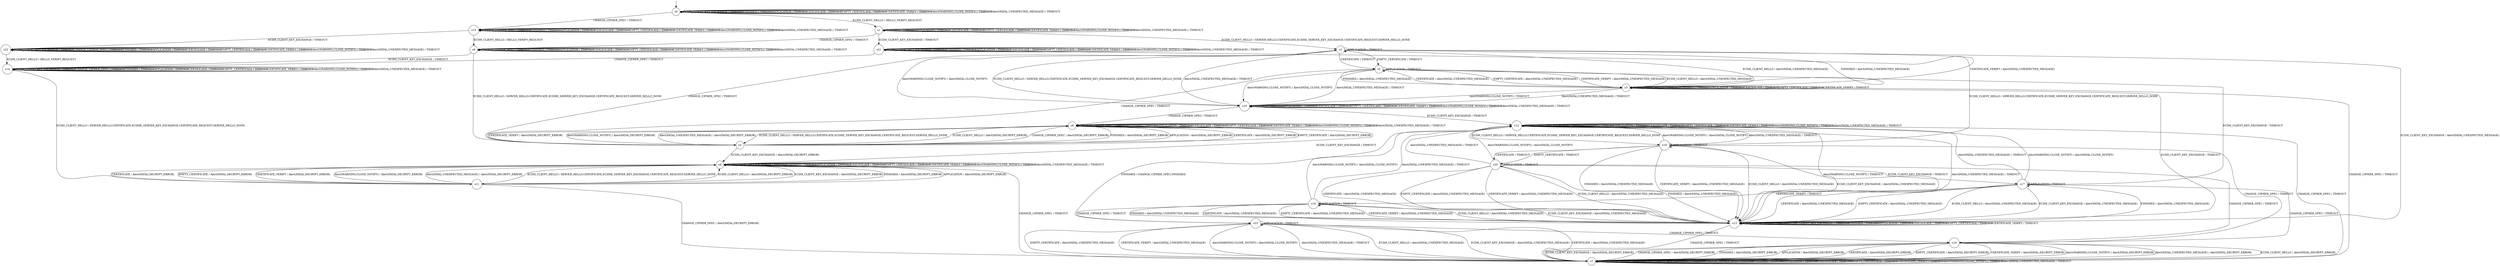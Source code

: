 digraph g {

	s0 [shape="circle" label="s0"];
	s1 [shape="circle" label="s1"];
	s2 [shape="circle" label="s2"];
	s3 [shape="circle" label="s3"];
	s4 [shape="circle" label="s4"];
	s5 [shape="circle" label="s5"];
	s6 [shape="circle" label="s6"];
	s7 [shape="circle" label="s7"];
	s8 [shape="circle" label="s8"];
	s9 [shape="circle" label="s9"];
	s10 [shape="circle" label="s10"];
	s11 [shape="circle" label="s11"];
	s12 [shape="circle" label="s12"];
	s13 [shape="circle" label="s13"];
	s14 [shape="circle" label="s14"];
	s15 [shape="circle" label="s15"];
	s16 [shape="circle" label="s16"];
	s17 [shape="circle" label="s17"];
	s18 [shape="circle" label="s18"];
	s19 [shape="circle" label="s19"];
	s20 [shape="circle" label="s20"];
	s21 [shape="circle" label="s21"];
	s22 [shape="circle" label="s22"];
	s23 [shape="circle" label="s23"];
	s0 -> s1 [label="ECDH_CLIENT_HELLO / HELLO_VERIFY_REQUEST"];
	s0 -> s0 [label="ECDH_CLIENT_KEY_EXCHANGE / TIMEOUT"];
	s0 -> s15 [label="CHANGE_CIPHER_SPEC / TIMEOUT"];
	s0 -> s0 [label="FINISHED / TIMEOUT"];
	s0 -> s0 [label="APPLICATION / TIMEOUT"];
	s0 -> s0 [label="CERTIFICATE / TIMEOUT"];
	s0 -> s0 [label="EMPTY_CERTIFICATE / TIMEOUT"];
	s0 -> s0 [label="CERTIFICATE_VERIFY / TIMEOUT"];
	s0 -> s0 [label="Alert(WARNING,CLOSE_NOTIFY) / TIMEOUT"];
	s0 -> s0 [label="Alert(FATAL,UNEXPECTED_MESSAGE) / TIMEOUT"];
	s1 -> s2 [label="ECDH_CLIENT_HELLO / SERVER_HELLO,CERTIFICATE,ECDHE_SERVER_KEY_EXCHANGE,CERTIFICATE_REQUEST,SERVER_HELLO_DONE"];
	s1 -> s21 [label="ECDH_CLIENT_KEY_EXCHANGE / TIMEOUT"];
	s1 -> s6 [label="CHANGE_CIPHER_SPEC / TIMEOUT"];
	s1 -> s1 [label="FINISHED / TIMEOUT"];
	s1 -> s1 [label="APPLICATION / TIMEOUT"];
	s1 -> s1 [label="CERTIFICATE / TIMEOUT"];
	s1 -> s1 [label="EMPTY_CERTIFICATE / TIMEOUT"];
	s1 -> s1 [label="CERTIFICATE_VERIFY / TIMEOUT"];
	s1 -> s1 [label="Alert(WARNING,CLOSE_NOTIFY) / TIMEOUT"];
	s1 -> s1 [label="Alert(FATAL,UNEXPECTED_MESSAGE) / TIMEOUT"];
	s2 -> s3 [label="ECDH_CLIENT_HELLO / Alert(FATAL,UNEXPECTED_MESSAGE)"];
	s2 -> s13 [label="ECDH_CLIENT_KEY_EXCHANGE / Alert(FATAL,UNEXPECTED_MESSAGE)"];
	s2 -> s4 [label="CHANGE_CIPHER_SPEC / TIMEOUT"];
	s2 -> s3 [label="FINISHED / Alert(FATAL,UNEXPECTED_MESSAGE)"];
	s2 -> s2 [label="APPLICATION / TIMEOUT"];
	s2 -> s5 [label="CERTIFICATE / TIMEOUT"];
	s2 -> s5 [label="EMPTY_CERTIFICATE / TIMEOUT"];
	s2 -> s3 [label="CERTIFICATE_VERIFY / Alert(FATAL,UNEXPECTED_MESSAGE)"];
	s2 -> s10 [label="Alert(WARNING,CLOSE_NOTIFY) / Alert(FATAL,CLOSE_NOTIFY)"];
	s2 -> s10 [label="Alert(FATAL,UNEXPECTED_MESSAGE) / TIMEOUT"];
	s3 -> s3 [label="ECDH_CLIENT_HELLO / TIMEOUT"];
	s3 -> s13 [label="ECDH_CLIENT_KEY_EXCHANGE / TIMEOUT"];
	s3 -> s7 [label="CHANGE_CIPHER_SPEC / TIMEOUT"];
	s3 -> s3 [label="FINISHED / TIMEOUT"];
	s3 -> s3 [label="APPLICATION / TIMEOUT"];
	s3 -> s3 [label="CERTIFICATE / TIMEOUT"];
	s3 -> s3 [label="EMPTY_CERTIFICATE / TIMEOUT"];
	s3 -> s3 [label="CERTIFICATE_VERIFY / TIMEOUT"];
	s3 -> s10 [label="Alert(WARNING,CLOSE_NOTIFY) / TIMEOUT"];
	s3 -> s10 [label="Alert(FATAL,UNEXPECTED_MESSAGE) / TIMEOUT"];
	s4 -> s8 [label="ECDH_CLIENT_HELLO / Alert(FATAL,DECRYPT_ERROR)"];
	s4 -> s9 [label="ECDH_CLIENT_KEY_EXCHANGE / Alert(FATAL,DECRYPT_ERROR)"];
	s4 -> s8 [label="CHANGE_CIPHER_SPEC / Alert(FATAL,DECRYPT_ERROR)"];
	s4 -> s8 [label="FINISHED / Alert(FATAL,DECRYPT_ERROR)"];
	s4 -> s8 [label="APPLICATION / Alert(FATAL,DECRYPT_ERROR)"];
	s4 -> s8 [label="CERTIFICATE / Alert(FATAL,DECRYPT_ERROR)"];
	s4 -> s8 [label="EMPTY_CERTIFICATE / Alert(FATAL,DECRYPT_ERROR)"];
	s4 -> s8 [label="CERTIFICATE_VERIFY / Alert(FATAL,DECRYPT_ERROR)"];
	s4 -> s8 [label="Alert(WARNING,CLOSE_NOTIFY) / Alert(FATAL,DECRYPT_ERROR)"];
	s4 -> s8 [label="Alert(FATAL,UNEXPECTED_MESSAGE) / Alert(FATAL,DECRYPT_ERROR)"];
	s5 -> s3 [label="ECDH_CLIENT_HELLO / Alert(FATAL,UNEXPECTED_MESSAGE)"];
	s5 -> s17 [label="ECDH_CLIENT_KEY_EXCHANGE / TIMEOUT"];
	s5 -> s4 [label="CHANGE_CIPHER_SPEC / TIMEOUT"];
	s5 -> s3 [label="FINISHED / Alert(FATAL,UNEXPECTED_MESSAGE)"];
	s5 -> s5 [label="APPLICATION / TIMEOUT"];
	s5 -> s3 [label="CERTIFICATE / Alert(FATAL,UNEXPECTED_MESSAGE)"];
	s5 -> s3 [label="EMPTY_CERTIFICATE / Alert(FATAL,UNEXPECTED_MESSAGE)"];
	s5 -> s3 [label="CERTIFICATE_VERIFY / Alert(FATAL,UNEXPECTED_MESSAGE)"];
	s5 -> s10 [label="Alert(WARNING,CLOSE_NOTIFY) / Alert(FATAL,CLOSE_NOTIFY)"];
	s5 -> s10 [label="Alert(FATAL,UNEXPECTED_MESSAGE) / TIMEOUT"];
	s6 -> s4 [label="ECDH_CLIENT_HELLO / SERVER_HELLO,CERTIFICATE,ECDHE_SERVER_KEY_EXCHANGE,CERTIFICATE_REQUEST,SERVER_HELLO_DONE"];
	s6 -> s14 [label="ECDH_CLIENT_KEY_EXCHANGE / TIMEOUT"];
	s6 -> s6 [label="CHANGE_CIPHER_SPEC / TIMEOUT"];
	s6 -> s6 [label="FINISHED / TIMEOUT"];
	s6 -> s6 [label="APPLICATION / TIMEOUT"];
	s6 -> s6 [label="CERTIFICATE / TIMEOUT"];
	s6 -> s6 [label="EMPTY_CERTIFICATE / TIMEOUT"];
	s6 -> s6 [label="CERTIFICATE_VERIFY / TIMEOUT"];
	s6 -> s6 [label="Alert(WARNING,CLOSE_NOTIFY) / TIMEOUT"];
	s6 -> s6 [label="Alert(FATAL,UNEXPECTED_MESSAGE) / TIMEOUT"];
	s7 -> s7 [label="ECDH_CLIENT_HELLO / TIMEOUT"];
	s7 -> s7 [label="ECDH_CLIENT_KEY_EXCHANGE / TIMEOUT"];
	s7 -> s7 [label="CHANGE_CIPHER_SPEC / TIMEOUT"];
	s7 -> s7 [label="FINISHED / TIMEOUT"];
	s7 -> s7 [label="APPLICATION / TIMEOUT"];
	s7 -> s7 [label="CERTIFICATE / TIMEOUT"];
	s7 -> s7 [label="EMPTY_CERTIFICATE / TIMEOUT"];
	s7 -> s7 [label="CERTIFICATE_VERIFY / TIMEOUT"];
	s7 -> s7 [label="Alert(WARNING,CLOSE_NOTIFY) / TIMEOUT"];
	s7 -> s7 [label="Alert(FATAL,UNEXPECTED_MESSAGE) / TIMEOUT"];
	s8 -> s4 [label="ECDH_CLIENT_HELLO / SERVER_HELLO,CERTIFICATE,ECDHE_SERVER_KEY_EXCHANGE,CERTIFICATE_REQUEST,SERVER_HELLO_DONE"];
	s8 -> s9 [label="ECDH_CLIENT_KEY_EXCHANGE / TIMEOUT"];
	s8 -> s8 [label="CHANGE_CIPHER_SPEC / TIMEOUT"];
	s8 -> s8 [label="FINISHED / TIMEOUT"];
	s8 -> s8 [label="APPLICATION / TIMEOUT"];
	s8 -> s8 [label="CERTIFICATE / TIMEOUT"];
	s8 -> s8 [label="EMPTY_CERTIFICATE / TIMEOUT"];
	s8 -> s8 [label="CERTIFICATE_VERIFY / TIMEOUT"];
	s8 -> s8 [label="Alert(WARNING,CLOSE_NOTIFY) / TIMEOUT"];
	s8 -> s8 [label="Alert(FATAL,UNEXPECTED_MESSAGE) / TIMEOUT"];
	s9 -> s11 [label="ECDH_CLIENT_HELLO / SERVER_HELLO,CERTIFICATE,ECDHE_SERVER_KEY_EXCHANGE,CERTIFICATE_REQUEST,SERVER_HELLO_DONE"];
	s9 -> s9 [label="ECDH_CLIENT_KEY_EXCHANGE / TIMEOUT"];
	s9 -> s7 [label="CHANGE_CIPHER_SPEC / TIMEOUT"];
	s9 -> s9 [label="FINISHED / TIMEOUT"];
	s9 -> s9 [label="APPLICATION / TIMEOUT"];
	s9 -> s9 [label="CERTIFICATE / TIMEOUT"];
	s9 -> s9 [label="EMPTY_CERTIFICATE / TIMEOUT"];
	s9 -> s9 [label="CERTIFICATE_VERIFY / TIMEOUT"];
	s9 -> s9 [label="Alert(WARNING,CLOSE_NOTIFY) / TIMEOUT"];
	s9 -> s9 [label="Alert(FATAL,UNEXPECTED_MESSAGE) / TIMEOUT"];
	s10 -> s2 [label="ECDH_CLIENT_HELLO / SERVER_HELLO,CERTIFICATE,ECDHE_SERVER_KEY_EXCHANGE,CERTIFICATE_REQUEST,SERVER_HELLO_DONE"];
	s10 -> s12 [label="ECDH_CLIENT_KEY_EXCHANGE / TIMEOUT"];
	s10 -> s8 [label="CHANGE_CIPHER_SPEC / TIMEOUT"];
	s10 -> s10 [label="FINISHED / TIMEOUT"];
	s10 -> s10 [label="APPLICATION / TIMEOUT"];
	s10 -> s10 [label="CERTIFICATE / TIMEOUT"];
	s10 -> s10 [label="EMPTY_CERTIFICATE / TIMEOUT"];
	s10 -> s10 [label="CERTIFICATE_VERIFY / TIMEOUT"];
	s10 -> s10 [label="Alert(WARNING,CLOSE_NOTIFY) / TIMEOUT"];
	s10 -> s10 [label="Alert(FATAL,UNEXPECTED_MESSAGE) / TIMEOUT"];
	s11 -> s9 [label="ECDH_CLIENT_HELLO / Alert(FATAL,DECRYPT_ERROR)"];
	s11 -> s9 [label="ECDH_CLIENT_KEY_EXCHANGE / Alert(FATAL,DECRYPT_ERROR)"];
	s11 -> s7 [label="CHANGE_CIPHER_SPEC / Alert(FATAL,DECRYPT_ERROR)"];
	s11 -> s9 [label="FINISHED / Alert(FATAL,DECRYPT_ERROR)"];
	s11 -> s9 [label="APPLICATION / Alert(FATAL,DECRYPT_ERROR)"];
	s11 -> s9 [label="CERTIFICATE / Alert(FATAL,DECRYPT_ERROR)"];
	s11 -> s9 [label="EMPTY_CERTIFICATE / Alert(FATAL,DECRYPT_ERROR)"];
	s11 -> s9 [label="CERTIFICATE_VERIFY / Alert(FATAL,DECRYPT_ERROR)"];
	s11 -> s9 [label="Alert(WARNING,CLOSE_NOTIFY) / Alert(FATAL,DECRYPT_ERROR)"];
	s11 -> s9 [label="Alert(FATAL,UNEXPECTED_MESSAGE) / Alert(FATAL,DECRYPT_ERROR)"];
	s12 -> s16 [label="ECDH_CLIENT_HELLO / SERVER_HELLO,CERTIFICATE,ECDHE_SERVER_KEY_EXCHANGE,CERTIFICATE_REQUEST,SERVER_HELLO_DONE"];
	s12 -> s12 [label="ECDH_CLIENT_KEY_EXCHANGE / TIMEOUT"];
	s12 -> s7 [label="CHANGE_CIPHER_SPEC / TIMEOUT"];
	s12 -> s12 [label="FINISHED / TIMEOUT"];
	s12 -> s12 [label="APPLICATION / TIMEOUT"];
	s12 -> s12 [label="CERTIFICATE / TIMEOUT"];
	s12 -> s12 [label="EMPTY_CERTIFICATE / TIMEOUT"];
	s12 -> s12 [label="CERTIFICATE_VERIFY / TIMEOUT"];
	s12 -> s12 [label="Alert(WARNING,CLOSE_NOTIFY) / TIMEOUT"];
	s12 -> s12 [label="Alert(FATAL,UNEXPECTED_MESSAGE) / TIMEOUT"];
	s13 -> s13 [label="ECDH_CLIENT_HELLO / TIMEOUT"];
	s13 -> s13 [label="ECDH_CLIENT_KEY_EXCHANGE / TIMEOUT"];
	s13 -> s7 [label="CHANGE_CIPHER_SPEC / TIMEOUT"];
	s13 -> s13 [label="FINISHED / TIMEOUT"];
	s13 -> s13 [label="APPLICATION / TIMEOUT"];
	s13 -> s13 [label="CERTIFICATE / TIMEOUT"];
	s13 -> s13 [label="EMPTY_CERTIFICATE / TIMEOUT"];
	s13 -> s13 [label="CERTIFICATE_VERIFY / TIMEOUT"];
	s13 -> s12 [label="Alert(WARNING,CLOSE_NOTIFY) / TIMEOUT"];
	s13 -> s12 [label="Alert(FATAL,UNEXPECTED_MESSAGE) / TIMEOUT"];
	s14 -> s11 [label="ECDH_CLIENT_HELLO / SERVER_HELLO,CERTIFICATE,ECDHE_SERVER_KEY_EXCHANGE,CERTIFICATE_REQUEST,SERVER_HELLO_DONE"];
	s14 -> s14 [label="ECDH_CLIENT_KEY_EXCHANGE / TIMEOUT"];
	s14 -> s14 [label="CHANGE_CIPHER_SPEC / TIMEOUT"];
	s14 -> s14 [label="FINISHED / TIMEOUT"];
	s14 -> s14 [label="APPLICATION / TIMEOUT"];
	s14 -> s14 [label="CERTIFICATE / TIMEOUT"];
	s14 -> s14 [label="EMPTY_CERTIFICATE / TIMEOUT"];
	s14 -> s14 [label="CERTIFICATE_VERIFY / TIMEOUT"];
	s14 -> s14 [label="Alert(WARNING,CLOSE_NOTIFY) / TIMEOUT"];
	s14 -> s14 [label="Alert(FATAL,UNEXPECTED_MESSAGE) / TIMEOUT"];
	s15 -> s6 [label="ECDH_CLIENT_HELLO / HELLO_VERIFY_REQUEST"];
	s15 -> s22 [label="ECDH_CLIENT_KEY_EXCHANGE / TIMEOUT"];
	s15 -> s15 [label="CHANGE_CIPHER_SPEC / TIMEOUT"];
	s15 -> s15 [label="FINISHED / TIMEOUT"];
	s15 -> s15 [label="APPLICATION / TIMEOUT"];
	s15 -> s15 [label="CERTIFICATE / TIMEOUT"];
	s15 -> s15 [label="EMPTY_CERTIFICATE / TIMEOUT"];
	s15 -> s15 [label="CERTIFICATE_VERIFY / TIMEOUT"];
	s15 -> s15 [label="Alert(WARNING,CLOSE_NOTIFY) / TIMEOUT"];
	s15 -> s15 [label="Alert(FATAL,UNEXPECTED_MESSAGE) / TIMEOUT"];
	s16 -> s13 [label="ECDH_CLIENT_HELLO / Alert(FATAL,UNEXPECTED_MESSAGE)"];
	s16 -> s13 [label="ECDH_CLIENT_KEY_EXCHANGE / Alert(FATAL,UNEXPECTED_MESSAGE)"];
	s16 -> s19 [label="CHANGE_CIPHER_SPEC / TIMEOUT"];
	s16 -> s13 [label="FINISHED / Alert(FATAL,UNEXPECTED_MESSAGE)"];
	s16 -> s16 [label="APPLICATION / TIMEOUT"];
	s16 -> s20 [label="CERTIFICATE / TIMEOUT"];
	s16 -> s20 [label="EMPTY_CERTIFICATE / TIMEOUT"];
	s16 -> s13 [label="CERTIFICATE_VERIFY / Alert(FATAL,UNEXPECTED_MESSAGE)"];
	s16 -> s12 [label="Alert(WARNING,CLOSE_NOTIFY) / Alert(FATAL,CLOSE_NOTIFY)"];
	s16 -> s12 [label="Alert(FATAL,UNEXPECTED_MESSAGE) / TIMEOUT"];
	s17 -> s13 [label="ECDH_CLIENT_HELLO / Alert(FATAL,UNEXPECTED_MESSAGE)"];
	s17 -> s13 [label="ECDH_CLIENT_KEY_EXCHANGE / Alert(FATAL,UNEXPECTED_MESSAGE)"];
	s17 -> s19 [label="CHANGE_CIPHER_SPEC / TIMEOUT"];
	s17 -> s13 [label="FINISHED / Alert(FATAL,UNEXPECTED_MESSAGE)"];
	s17 -> s17 [label="APPLICATION / TIMEOUT"];
	s17 -> s13 [label="CERTIFICATE / Alert(FATAL,UNEXPECTED_MESSAGE)"];
	s17 -> s13 [label="EMPTY_CERTIFICATE / Alert(FATAL,UNEXPECTED_MESSAGE)"];
	s17 -> s18 [label="CERTIFICATE_VERIFY / TIMEOUT"];
	s17 -> s12 [label="Alert(WARNING,CLOSE_NOTIFY) / Alert(FATAL,CLOSE_NOTIFY)"];
	s17 -> s12 [label="Alert(FATAL,UNEXPECTED_MESSAGE) / TIMEOUT"];
	s18 -> s13 [label="ECDH_CLIENT_HELLO / Alert(FATAL,UNEXPECTED_MESSAGE)"];
	s18 -> s13 [label="ECDH_CLIENT_KEY_EXCHANGE / Alert(FATAL,UNEXPECTED_MESSAGE)"];
	s18 -> s23 [label="CHANGE_CIPHER_SPEC / TIMEOUT"];
	s18 -> s13 [label="FINISHED / Alert(FATAL,UNEXPECTED_MESSAGE)"];
	s18 -> s18 [label="APPLICATION / TIMEOUT"];
	s18 -> s13 [label="CERTIFICATE / Alert(FATAL,UNEXPECTED_MESSAGE)"];
	s18 -> s13 [label="EMPTY_CERTIFICATE / Alert(FATAL,UNEXPECTED_MESSAGE)"];
	s18 -> s13 [label="CERTIFICATE_VERIFY / Alert(FATAL,UNEXPECTED_MESSAGE)"];
	s18 -> s12 [label="Alert(WARNING,CLOSE_NOTIFY) / Alert(FATAL,CLOSE_NOTIFY)"];
	s18 -> s12 [label="Alert(FATAL,UNEXPECTED_MESSAGE) / TIMEOUT"];
	s19 -> s7 [label="ECDH_CLIENT_HELLO / Alert(FATAL,DECRYPT_ERROR)"];
	s19 -> s7 [label="ECDH_CLIENT_KEY_EXCHANGE / Alert(FATAL,DECRYPT_ERROR)"];
	s19 -> s7 [label="CHANGE_CIPHER_SPEC / Alert(FATAL,DECRYPT_ERROR)"];
	s19 -> s7 [label="FINISHED / Alert(FATAL,DECRYPT_ERROR)"];
	s19 -> s7 [label="APPLICATION / Alert(FATAL,DECRYPT_ERROR)"];
	s19 -> s7 [label="CERTIFICATE / Alert(FATAL,DECRYPT_ERROR)"];
	s19 -> s7 [label="EMPTY_CERTIFICATE / Alert(FATAL,DECRYPT_ERROR)"];
	s19 -> s7 [label="CERTIFICATE_VERIFY / Alert(FATAL,DECRYPT_ERROR)"];
	s19 -> s7 [label="Alert(WARNING,CLOSE_NOTIFY) / Alert(FATAL,DECRYPT_ERROR)"];
	s19 -> s7 [label="Alert(FATAL,UNEXPECTED_MESSAGE) / Alert(FATAL,DECRYPT_ERROR)"];
	s20 -> s13 [label="ECDH_CLIENT_HELLO / Alert(FATAL,UNEXPECTED_MESSAGE)"];
	s20 -> s17 [label="ECDH_CLIENT_KEY_EXCHANGE / TIMEOUT"];
	s20 -> s19 [label="CHANGE_CIPHER_SPEC / TIMEOUT"];
	s20 -> s13 [label="FINISHED / Alert(FATAL,UNEXPECTED_MESSAGE)"];
	s20 -> s20 [label="APPLICATION / TIMEOUT"];
	s20 -> s13 [label="CERTIFICATE / Alert(FATAL,UNEXPECTED_MESSAGE)"];
	s20 -> s13 [label="EMPTY_CERTIFICATE / Alert(FATAL,UNEXPECTED_MESSAGE)"];
	s20 -> s13 [label="CERTIFICATE_VERIFY / Alert(FATAL,UNEXPECTED_MESSAGE)"];
	s20 -> s12 [label="Alert(WARNING,CLOSE_NOTIFY) / Alert(FATAL,CLOSE_NOTIFY)"];
	s20 -> s12 [label="Alert(FATAL,UNEXPECTED_MESSAGE) / TIMEOUT"];
	s21 -> s16 [label="ECDH_CLIENT_HELLO / SERVER_HELLO,CERTIFICATE,ECDHE_SERVER_KEY_EXCHANGE,CERTIFICATE_REQUEST,SERVER_HELLO_DONE"];
	s21 -> s21 [label="ECDH_CLIENT_KEY_EXCHANGE / TIMEOUT"];
	s21 -> s14 [label="CHANGE_CIPHER_SPEC / TIMEOUT"];
	s21 -> s21 [label="FINISHED / TIMEOUT"];
	s21 -> s21 [label="APPLICATION / TIMEOUT"];
	s21 -> s21 [label="CERTIFICATE / TIMEOUT"];
	s21 -> s21 [label="EMPTY_CERTIFICATE / TIMEOUT"];
	s21 -> s21 [label="CERTIFICATE_VERIFY / TIMEOUT"];
	s21 -> s21 [label="Alert(WARNING,CLOSE_NOTIFY) / TIMEOUT"];
	s21 -> s21 [label="Alert(FATAL,UNEXPECTED_MESSAGE) / TIMEOUT"];
	s22 -> s14 [label="ECDH_CLIENT_HELLO / HELLO_VERIFY_REQUEST"];
	s22 -> s22 [label="ECDH_CLIENT_KEY_EXCHANGE / TIMEOUT"];
	s22 -> s22 [label="CHANGE_CIPHER_SPEC / TIMEOUT"];
	s22 -> s22 [label="FINISHED / TIMEOUT"];
	s22 -> s22 [label="APPLICATION / TIMEOUT"];
	s22 -> s22 [label="CERTIFICATE / TIMEOUT"];
	s22 -> s22 [label="EMPTY_CERTIFICATE / TIMEOUT"];
	s22 -> s22 [label="CERTIFICATE_VERIFY / TIMEOUT"];
	s22 -> s22 [label="Alert(WARNING,CLOSE_NOTIFY) / TIMEOUT"];
	s22 -> s22 [label="Alert(FATAL,UNEXPECTED_MESSAGE) / TIMEOUT"];
	s23 -> s7 [label="ECDH_CLIENT_HELLO / Alert(FATAL,UNEXPECTED_MESSAGE)"];
	s23 -> s7 [label="ECDH_CLIENT_KEY_EXCHANGE / Alert(FATAL,UNEXPECTED_MESSAGE)"];
	s23 -> s19 [label="CHANGE_CIPHER_SPEC / TIMEOUT"];
	s23 -> s12 [label="FINISHED / CHANGE_CIPHER_SPEC,FINISHED"];
	s23 -> s23 [label="APPLICATION / TIMEOUT"];
	s23 -> s7 [label="CERTIFICATE / Alert(FATAL,UNEXPECTED_MESSAGE)"];
	s23 -> s7 [label="EMPTY_CERTIFICATE / Alert(FATAL,UNEXPECTED_MESSAGE)"];
	s23 -> s7 [label="CERTIFICATE_VERIFY / Alert(FATAL,UNEXPECTED_MESSAGE)"];
	s23 -> s7 [label="Alert(WARNING,CLOSE_NOTIFY) / Alert(FATAL,CLOSE_NOTIFY)"];
	s23 -> s7 [label="Alert(FATAL,UNEXPECTED_MESSAGE) / TIMEOUT"];

__start0 [label="" shape="none" width="0" height="0"];
__start0 -> s0;

}
